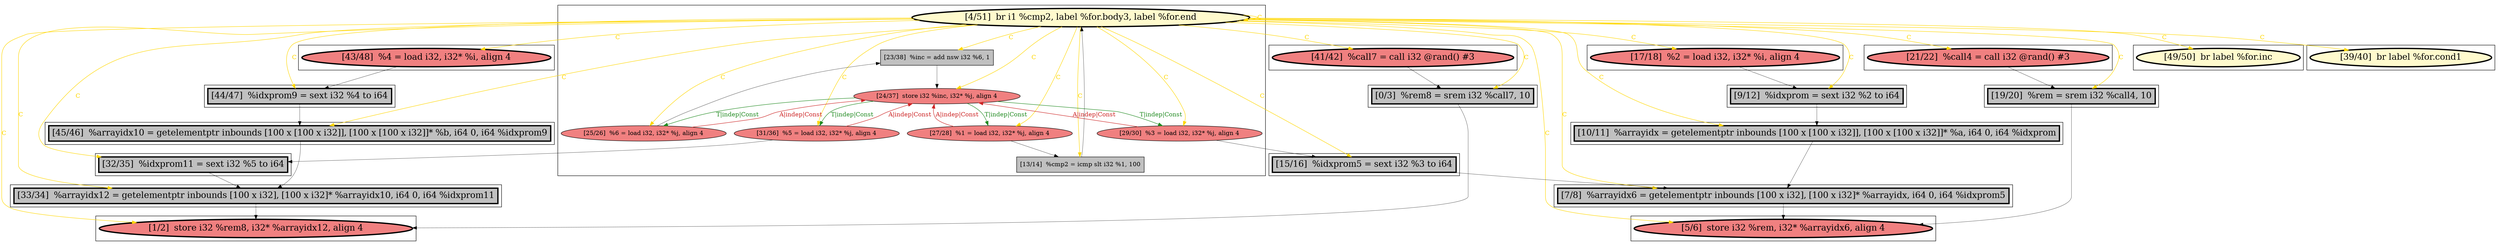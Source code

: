 
digraph G {



node541->node530 [style=solid,color=gold,label="C",penwidth=1.0,fontcolor=gold ]
node541->node544 [style=solid,color=gold,label="C",penwidth=1.0,fontcolor=gold ]
node541->node537 [style=solid,color=gold,label="C",penwidth=1.0,fontcolor=gold ]
node542->node540 [style=solid,color=forestgreen,label="T|indep|Const",penwidth=1.0,fontcolor=forestgreen ]
node540->node542 [style=solid,color=firebrick3,label="A|indep|Const",penwidth=1.0,fontcolor=firebrick3 ]
node539->node547 [style=solid,color=black,label="",penwidth=0.5,fontcolor=black ]
node542->node537 [style=solid,color=forestgreen,label="T|indep|Const",penwidth=1.0,fontcolor=forestgreen ]
node543->node542 [style=solid,color=firebrick3,label="A|indep|Const",penwidth=1.0,fontcolor=firebrick3 ]
node543->node533 [style=solid,color=black,label="",penwidth=0.5,fontcolor=black ]
node541->node542 [style=solid,color=gold,label="C",penwidth=1.0,fontcolor=gold ]
node537->node542 [style=solid,color=firebrick3,label="A|indep|Const",penwidth=1.0,fontcolor=firebrick3 ]
node531->node534 [style=solid,color=black,label="",penwidth=0.5,fontcolor=black ]
node547->node548 [style=solid,color=black,label="",penwidth=0.5,fontcolor=black ]
node548->node528 [style=solid,color=black,label="",penwidth=0.5,fontcolor=black ]
node541->node539 [style=solid,color=gold,label="C",penwidth=1.0,fontcolor=gold ]
node544->node542 [style=solid,color=black,label="",penwidth=0.5,fontcolor=black ]
node530->node548 [style=solid,color=black,label="",penwidth=0.5,fontcolor=black ]
node541->node532 [style=solid,color=gold,label="C",penwidth=1.0,fontcolor=gold ]
node541->node531 [style=solid,color=gold,label="C",penwidth=1.0,fontcolor=gold ]
node541->node552 [style=solid,color=gold,label="C",penwidth=1.0,fontcolor=gold ]
node541->node540 [style=solid,color=gold,label="C",penwidth=1.0,fontcolor=gold ]
node541->node533 [style=solid,color=gold,label="C",penwidth=1.0,fontcolor=gold ]
node542->node539 [style=solid,color=forestgreen,label="T|indep|Const",penwidth=1.0,fontcolor=forestgreen ]
node553->node529 [style=solid,color=black,label="",penwidth=0.5,fontcolor=black ]
node541->node528 [style=solid,color=gold,label="C",penwidth=1.0,fontcolor=gold ]
node541->node546 [style=solid,color=gold,label="C",penwidth=1.0,fontcolor=gold ]
node541->node534 [style=solid,color=gold,label="C",penwidth=1.0,fontcolor=gold ]
node542->node543 [style=solid,color=forestgreen,label="T|indep|Const",penwidth=1.0,fontcolor=forestgreen ]
node541->node529 [style=solid,color=gold,label="C",penwidth=1.0,fontcolor=gold ]
node532->node552 [style=solid,color=black,label="",penwidth=0.5,fontcolor=black ]
node541->node550 [style=solid,color=gold,label="C",penwidth=1.0,fontcolor=gold ]
node541->node543 [style=solid,color=gold,label="C",penwidth=1.0,fontcolor=gold ]
node537->node544 [style=solid,color=black,label="",penwidth=0.5,fontcolor=black ]
node545->node536 [style=solid,color=black,label="",penwidth=0.5,fontcolor=black ]
node541->node536 [style=solid,color=gold,label="C",penwidth=1.0,fontcolor=gold ]
node533->node553 [style=solid,color=black,label="",penwidth=0.5,fontcolor=black ]
node541->node545 [style=solid,color=gold,label="C",penwidth=1.0,fontcolor=gold ]
node541->node553 [style=solid,color=gold,label="C",penwidth=1.0,fontcolor=gold ]
node541->node535 [style=solid,color=gold,label="C",penwidth=1.0,fontcolor=gold ]
node541->node547 [style=solid,color=gold,label="C",penwidth=1.0,fontcolor=gold ]
node536->node528 [style=solid,color=black,label="",penwidth=0.5,fontcolor=black ]
node552->node551 [style=solid,color=black,label="",penwidth=0.5,fontcolor=black ]
node534->node530 [style=solid,color=black,label="",penwidth=0.5,fontcolor=black ]
node551->node553 [style=solid,color=black,label="",penwidth=0.5,fontcolor=black ]
node539->node542 [style=solid,color=firebrick3,label="A|indep|Const",penwidth=1.0,fontcolor=firebrick3 ]
node538->node541 [style=solid,color=black,label="",penwidth=0.5,fontcolor=black ]
node540->node538 [style=solid,color=black,label="",penwidth=0.5,fontcolor=black ]
node541->node541 [style=solid,color=gold,label="C",penwidth=1.0,fontcolor=gold ]
node541->node548 [style=solid,color=gold,label="C",penwidth=1.0,fontcolor=gold ]
node541->node538 [style=solid,color=gold,label="C",penwidth=1.0,fontcolor=gold ]
node541->node549 [style=solid,color=gold,label="C",penwidth=1.0,fontcolor=gold ]
node541->node551 [style=solid,color=gold,label="C",penwidth=1.0,fontcolor=gold ]
node550->node529 [style=solid,color=black,label="",penwidth=0.5,fontcolor=black ]
node549->node550 [style=solid,color=black,label="",penwidth=0.5,fontcolor=black ]


subgraph cluster18 {


node553 [penwidth=3.0,fontsize=20,fillcolor=grey,label="[7/8]  %arrayidx6 = getelementptr inbounds [100 x i32], [100 x i32]* %arrayidx, i64 0, i64 %idxprom5",shape=rectangle,style=filled ]



}

subgraph cluster16 {


node551 [penwidth=3.0,fontsize=20,fillcolor=grey,label="[10/11]  %arrayidx = getelementptr inbounds [100 x [100 x i32]], [100 x [100 x i32]]* %a, i64 0, i64 %idxprom",shape=rectangle,style=filled ]



}

subgraph cluster17 {


node552 [penwidth=3.0,fontsize=20,fillcolor=grey,label="[9/12]  %idxprom = sext i32 %2 to i64",shape=rectangle,style=filled ]



}

subgraph cluster4 {


node532 [penwidth=3.0,fontsize=20,fillcolor=lightcoral,label="[17/18]  %2 = load i32, i32* %i, align 4",shape=ellipse,style=filled ]



}

subgraph cluster3 {


node531 [penwidth=3.0,fontsize=20,fillcolor=lightcoral,label="[43/48]  %4 = load i32, i32* %i, align 4",shape=ellipse,style=filled ]



}

subgraph cluster2 {


node530 [penwidth=3.0,fontsize=20,fillcolor=grey,label="[45/46]  %arrayidx10 = getelementptr inbounds [100 x [100 x i32]], [100 x [100 x i32]]* %b, i64 0, i64 %idxprom9",shape=rectangle,style=filled ]



}

subgraph cluster1 {


node529 [penwidth=3.0,fontsize=20,fillcolor=lightcoral,label="[5/6]  store i32 %rem, i32* %arrayidx6, align 4",shape=ellipse,style=filled ]



}

subgraph cluster12 {


node547 [penwidth=3.0,fontsize=20,fillcolor=grey,label="[32/35]  %idxprom11 = sext i32 %5 to i64",shape=rectangle,style=filled ]



}

subgraph cluster5 {


node533 [penwidth=3.0,fontsize=20,fillcolor=grey,label="[15/16]  %idxprom5 = sext i32 %3 to i64",shape=rectangle,style=filled ]



}

subgraph cluster0 {


node528 [penwidth=3.0,fontsize=20,fillcolor=lightcoral,label="[1/2]  store i32 %rem8, i32* %arrayidx12, align 4",shape=ellipse,style=filled ]



}

subgraph cluster6 {


node534 [penwidth=3.0,fontsize=20,fillcolor=grey,label="[44/47]  %idxprom9 = sext i32 %4 to i64",shape=rectangle,style=filled ]



}

subgraph cluster14 {


node549 [penwidth=3.0,fontsize=20,fillcolor=lightcoral,label="[21/22]  %call4 = call i32 @rand() #3",shape=ellipse,style=filled ]



}

subgraph cluster7 {


node535 [penwidth=3.0,fontsize=20,fillcolor=lemonchiffon,label="[39/40]  br label %for.cond1",shape=ellipse,style=filled ]



}

subgraph cluster8 {


node536 [penwidth=3.0,fontsize=20,fillcolor=grey,label="[0/3]  %rem8 = srem i32 %call7, 10",shape=rectangle,style=filled ]



}

subgraph cluster9 {


node544 [fillcolor=grey,label="[23/38]  %inc = add nsw i32 %6, 1",shape=rectangle,style=filled ]
node543 [fillcolor=lightcoral,label="[29/30]  %3 = load i32, i32* %j, align 4",shape=ellipse,style=filled ]
node538 [fillcolor=grey,label="[13/14]  %cmp2 = icmp slt i32 %1, 100",shape=rectangle,style=filled ]
node537 [fillcolor=lightcoral,label="[25/26]  %6 = load i32, i32* %j, align 4",shape=ellipse,style=filled ]
node539 [fillcolor=lightcoral,label="[31/36]  %5 = load i32, i32* %j, align 4",shape=ellipse,style=filled ]
node540 [fillcolor=lightcoral,label="[27/28]  %1 = load i32, i32* %j, align 4",shape=ellipse,style=filled ]
node542 [fillcolor=lightcoral,label="[24/37]  store i32 %inc, i32* %j, align 4",shape=ellipse,style=filled ]
node541 [penwidth=3.0,fontsize=20,fillcolor=lemonchiffon,label="[4/51]  br i1 %cmp2, label %for.body3, label %for.end",shape=ellipse,style=filled ]



}

subgraph cluster10 {


node545 [penwidth=3.0,fontsize=20,fillcolor=lightcoral,label="[41/42]  %call7 = call i32 @rand() #3",shape=ellipse,style=filled ]



}

subgraph cluster11 {


node546 [penwidth=3.0,fontsize=20,fillcolor=lemonchiffon,label="[49/50]  br label %for.inc",shape=ellipse,style=filled ]



}

subgraph cluster13 {


node548 [penwidth=3.0,fontsize=20,fillcolor=grey,label="[33/34]  %arrayidx12 = getelementptr inbounds [100 x i32], [100 x i32]* %arrayidx10, i64 0, i64 %idxprom11",shape=rectangle,style=filled ]



}

subgraph cluster15 {


node550 [penwidth=3.0,fontsize=20,fillcolor=grey,label="[19/20]  %rem = srem i32 %call4, 10",shape=rectangle,style=filled ]



}

}
